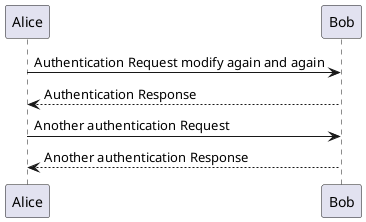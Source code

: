 @startuml
Alice -> Bob: Authentication Request modify again and again
Bob --> Alice: Authentication Response

Alice -> Bob: Another authentication Request
Alice <-- Bob: Another authentication Response
@enduml
